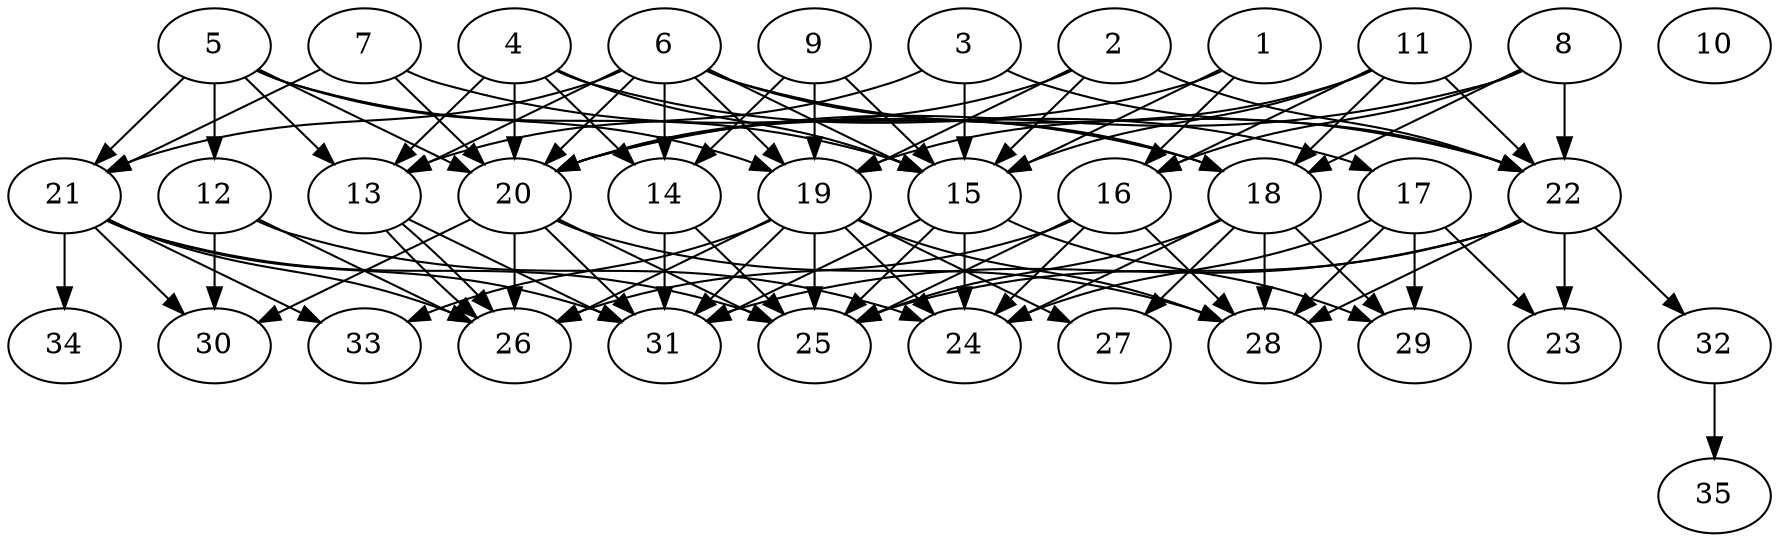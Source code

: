 // DAG automatically generated by daggen at Thu Oct  3 14:05:36 2019
// ./daggen --dot -n 35 --ccr 0.4 --fat 0.7 --regular 0.9 --density 0.7 --mindata 5242880 --maxdata 52428800 
digraph G {
  1 [size="82071040", alpha="0.14", expect_size="32828416"] 
  1 -> 15 [size ="32828416"]
  1 -> 16 [size ="32828416"]
  1 -> 20 [size ="32828416"]
  2 [size="52625920", alpha="0.10", expect_size="21050368"] 
  2 -> 15 [size ="21050368"]
  2 -> 19 [size ="21050368"]
  2 -> 20 [size ="21050368"]
  2 -> 22 [size ="21050368"]
  3 [size="90081280", alpha="0.15", expect_size="36032512"] 
  3 -> 13 [size ="36032512"]
  3 -> 15 [size ="36032512"]
  3 -> 22 [size ="36032512"]
  4 [size="69800960", alpha="0.08", expect_size="27920384"] 
  4 -> 13 [size ="27920384"]
  4 -> 14 [size ="27920384"]
  4 -> 15 [size ="27920384"]
  4 -> 17 [size ="27920384"]
  4 -> 20 [size ="27920384"]
  5 [size="75025920", alpha="0.08", expect_size="30010368"] 
  5 -> 12 [size ="30010368"]
  5 -> 13 [size ="30010368"]
  5 -> 15 [size ="30010368"]
  5 -> 19 [size ="30010368"]
  5 -> 20 [size ="30010368"]
  5 -> 21 [size ="30010368"]
  6 [size="23577600", alpha="0.10", expect_size="9431040"] 
  6 -> 13 [size ="9431040"]
  6 -> 14 [size ="9431040"]
  6 -> 15 [size ="9431040"]
  6 -> 18 [size ="9431040"]
  6 -> 19 [size ="9431040"]
  6 -> 20 [size ="9431040"]
  6 -> 21 [size ="9431040"]
  6 -> 22 [size ="9431040"]
  7 [size="46103040", alpha="0.15", expect_size="18441216"] 
  7 -> 18 [size ="18441216"]
  7 -> 20 [size ="18441216"]
  7 -> 21 [size ="18441216"]
  8 [size="67095040", alpha="0.13", expect_size="26838016"] 
  8 -> 16 [size ="26838016"]
  8 -> 18 [size ="26838016"]
  8 -> 20 [size ="26838016"]
  8 -> 22 [size ="26838016"]
  9 [size="79790080", alpha="0.04", expect_size="31916032"] 
  9 -> 14 [size ="31916032"]
  9 -> 15 [size ="31916032"]
  9 -> 19 [size ="31916032"]
  10 [size="119360000", alpha="0.01", expect_size="47744000"] 
  11 [size="82227200", alpha="0.08", expect_size="32890880"] 
  11 -> 15 [size ="32890880"]
  11 -> 16 [size ="32890880"]
  11 -> 18 [size ="32890880"]
  11 -> 19 [size ="32890880"]
  11 -> 22 [size ="32890880"]
  12 [size="44756480", alpha="0.16", expect_size="17902592"] 
  12 -> 24 [size ="17902592"]
  12 -> 26 [size ="17902592"]
  12 -> 30 [size ="17902592"]
  13 [size="103086080", alpha="0.05", expect_size="41234432"] 
  13 -> 26 [size ="41234432"]
  13 -> 26 [size ="41234432"]
  13 -> 31 [size ="41234432"]
  14 [size="73139200", alpha="0.14", expect_size="29255680"] 
  14 -> 25 [size ="29255680"]
  14 -> 31 [size ="29255680"]
  15 [size="122219520", alpha="0.09", expect_size="48887808"] 
  15 -> 24 [size ="48887808"]
  15 -> 25 [size ="48887808"]
  15 -> 29 [size ="48887808"]
  15 -> 31 [size ="48887808"]
  16 [size="49016320", alpha="0.08", expect_size="19606528"] 
  16 -> 24 [size ="19606528"]
  16 -> 25 [size ="19606528"]
  16 -> 26 [size ="19606528"]
  16 -> 28 [size ="19606528"]
  17 [size="108771840", alpha="0.05", expect_size="43508736"] 
  17 -> 23 [size ="43508736"]
  17 -> 24 [size ="43508736"]
  17 -> 28 [size ="43508736"]
  17 -> 29 [size ="43508736"]
  18 [size="77393920", alpha="0.03", expect_size="30957568"] 
  18 -> 24 [size ="30957568"]
  18 -> 25 [size ="30957568"]
  18 -> 27 [size ="30957568"]
  18 -> 28 [size ="30957568"]
  18 -> 29 [size ="30957568"]
  19 [size="33338880", alpha="0.11", expect_size="13335552"] 
  19 -> 24 [size ="13335552"]
  19 -> 25 [size ="13335552"]
  19 -> 26 [size ="13335552"]
  19 -> 27 [size ="13335552"]
  19 -> 28 [size ="13335552"]
  19 -> 31 [size ="13335552"]
  19 -> 33 [size ="13335552"]
  20 [size="54507520", alpha="0.06", expect_size="21803008"] 
  20 -> 25 [size ="21803008"]
  20 -> 26 [size ="21803008"]
  20 -> 28 [size ="21803008"]
  20 -> 30 [size ="21803008"]
  20 -> 31 [size ="21803008"]
  21 [size="57574400", alpha="0.12", expect_size="23029760"] 
  21 -> 25 [size ="23029760"]
  21 -> 26 [size ="23029760"]
  21 -> 30 [size ="23029760"]
  21 -> 31 [size ="23029760"]
  21 -> 33 [size ="23029760"]
  21 -> 34 [size ="23029760"]
  22 [size="107586560", alpha="0.06", expect_size="43034624"] 
  22 -> 23 [size ="43034624"]
  22 -> 25 [size ="43034624"]
  22 -> 28 [size ="43034624"]
  22 -> 31 [size ="43034624"]
  22 -> 32 [size ="43034624"]
  23 [size="81774080", alpha="0.12", expect_size="32709632"] 
  24 [size="113454080", alpha="0.08", expect_size="45381632"] 
  25 [size="78968320", alpha="0.15", expect_size="31587328"] 
  26 [size="17026560", alpha="0.03", expect_size="6810624"] 
  27 [size="66396160", alpha="0.17", expect_size="26558464"] 
  28 [size="98780160", alpha="0.20", expect_size="39512064"] 
  29 [size="115018240", alpha="0.14", expect_size="46007296"] 
  30 [size="60052480", alpha="0.06", expect_size="24020992"] 
  31 [size="93263360", alpha="0.10", expect_size="37305344"] 
  32 [size="47687680", alpha="0.20", expect_size="19075072"] 
  32 -> 35 [size ="19075072"]
  33 [size="80808960", alpha="0.05", expect_size="32323584"] 
  34 [size="33674240", alpha="0.19", expect_size="13469696"] 
  35 [size="80944640", alpha="0.13", expect_size="32377856"] 
}
